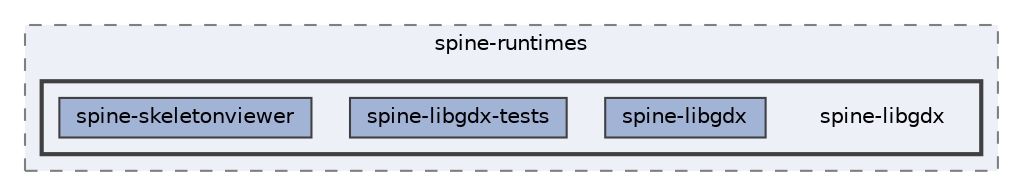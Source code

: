digraph "external/spine-runtimes/spine-libgdx"
{
 // LATEX_PDF_SIZE
  bgcolor="transparent";
  edge [fontname=Helvetica,fontsize=10,labelfontname=Helvetica,labelfontsize=10];
  node [fontname=Helvetica,fontsize=10,shape=box,height=0.2,width=0.4];
  compound=true
  subgraph clusterdir_94c52e4671823048607ba4e9620d2ef0 {
    graph [ bgcolor="#edf0f7", pencolor="grey50", label="spine-runtimes", fontname=Helvetica,fontsize=10 style="filled,dashed", URL="dir_94c52e4671823048607ba4e9620d2ef0.html",tooltip=""]
  subgraph clusterdir_f69221abcd646f34967f5f4a3cb836fa {
    graph [ bgcolor="#edf0f7", pencolor="grey25", label="", fontname=Helvetica,fontsize=10 style="filled,bold", URL="dir_f69221abcd646f34967f5f4a3cb836fa.html",tooltip=""]
    dir_f69221abcd646f34967f5f4a3cb836fa [shape=plaintext, label="spine-libgdx"];
  dir_ff4ea628ad726ae95b93d89fb6df4b89 [label="spine-libgdx", fillcolor="#a2b4d6", color="grey25", style="filled", URL="dir_ff4ea628ad726ae95b93d89fb6df4b89.html",tooltip=""];
  dir_bbea8b3de9903d51734eb94a1d495091 [label="spine-libgdx-tests", fillcolor="#a2b4d6", color="grey25", style="filled", URL="dir_bbea8b3de9903d51734eb94a1d495091.html",tooltip=""];
  dir_7ba4c176c8402ab3f4f7ac6ebd31e4c6 [label="spine-skeletonviewer", fillcolor="#a2b4d6", color="grey25", style="filled", URL="dir_7ba4c176c8402ab3f4f7ac6ebd31e4c6.html",tooltip=""];
  }
  }
}
